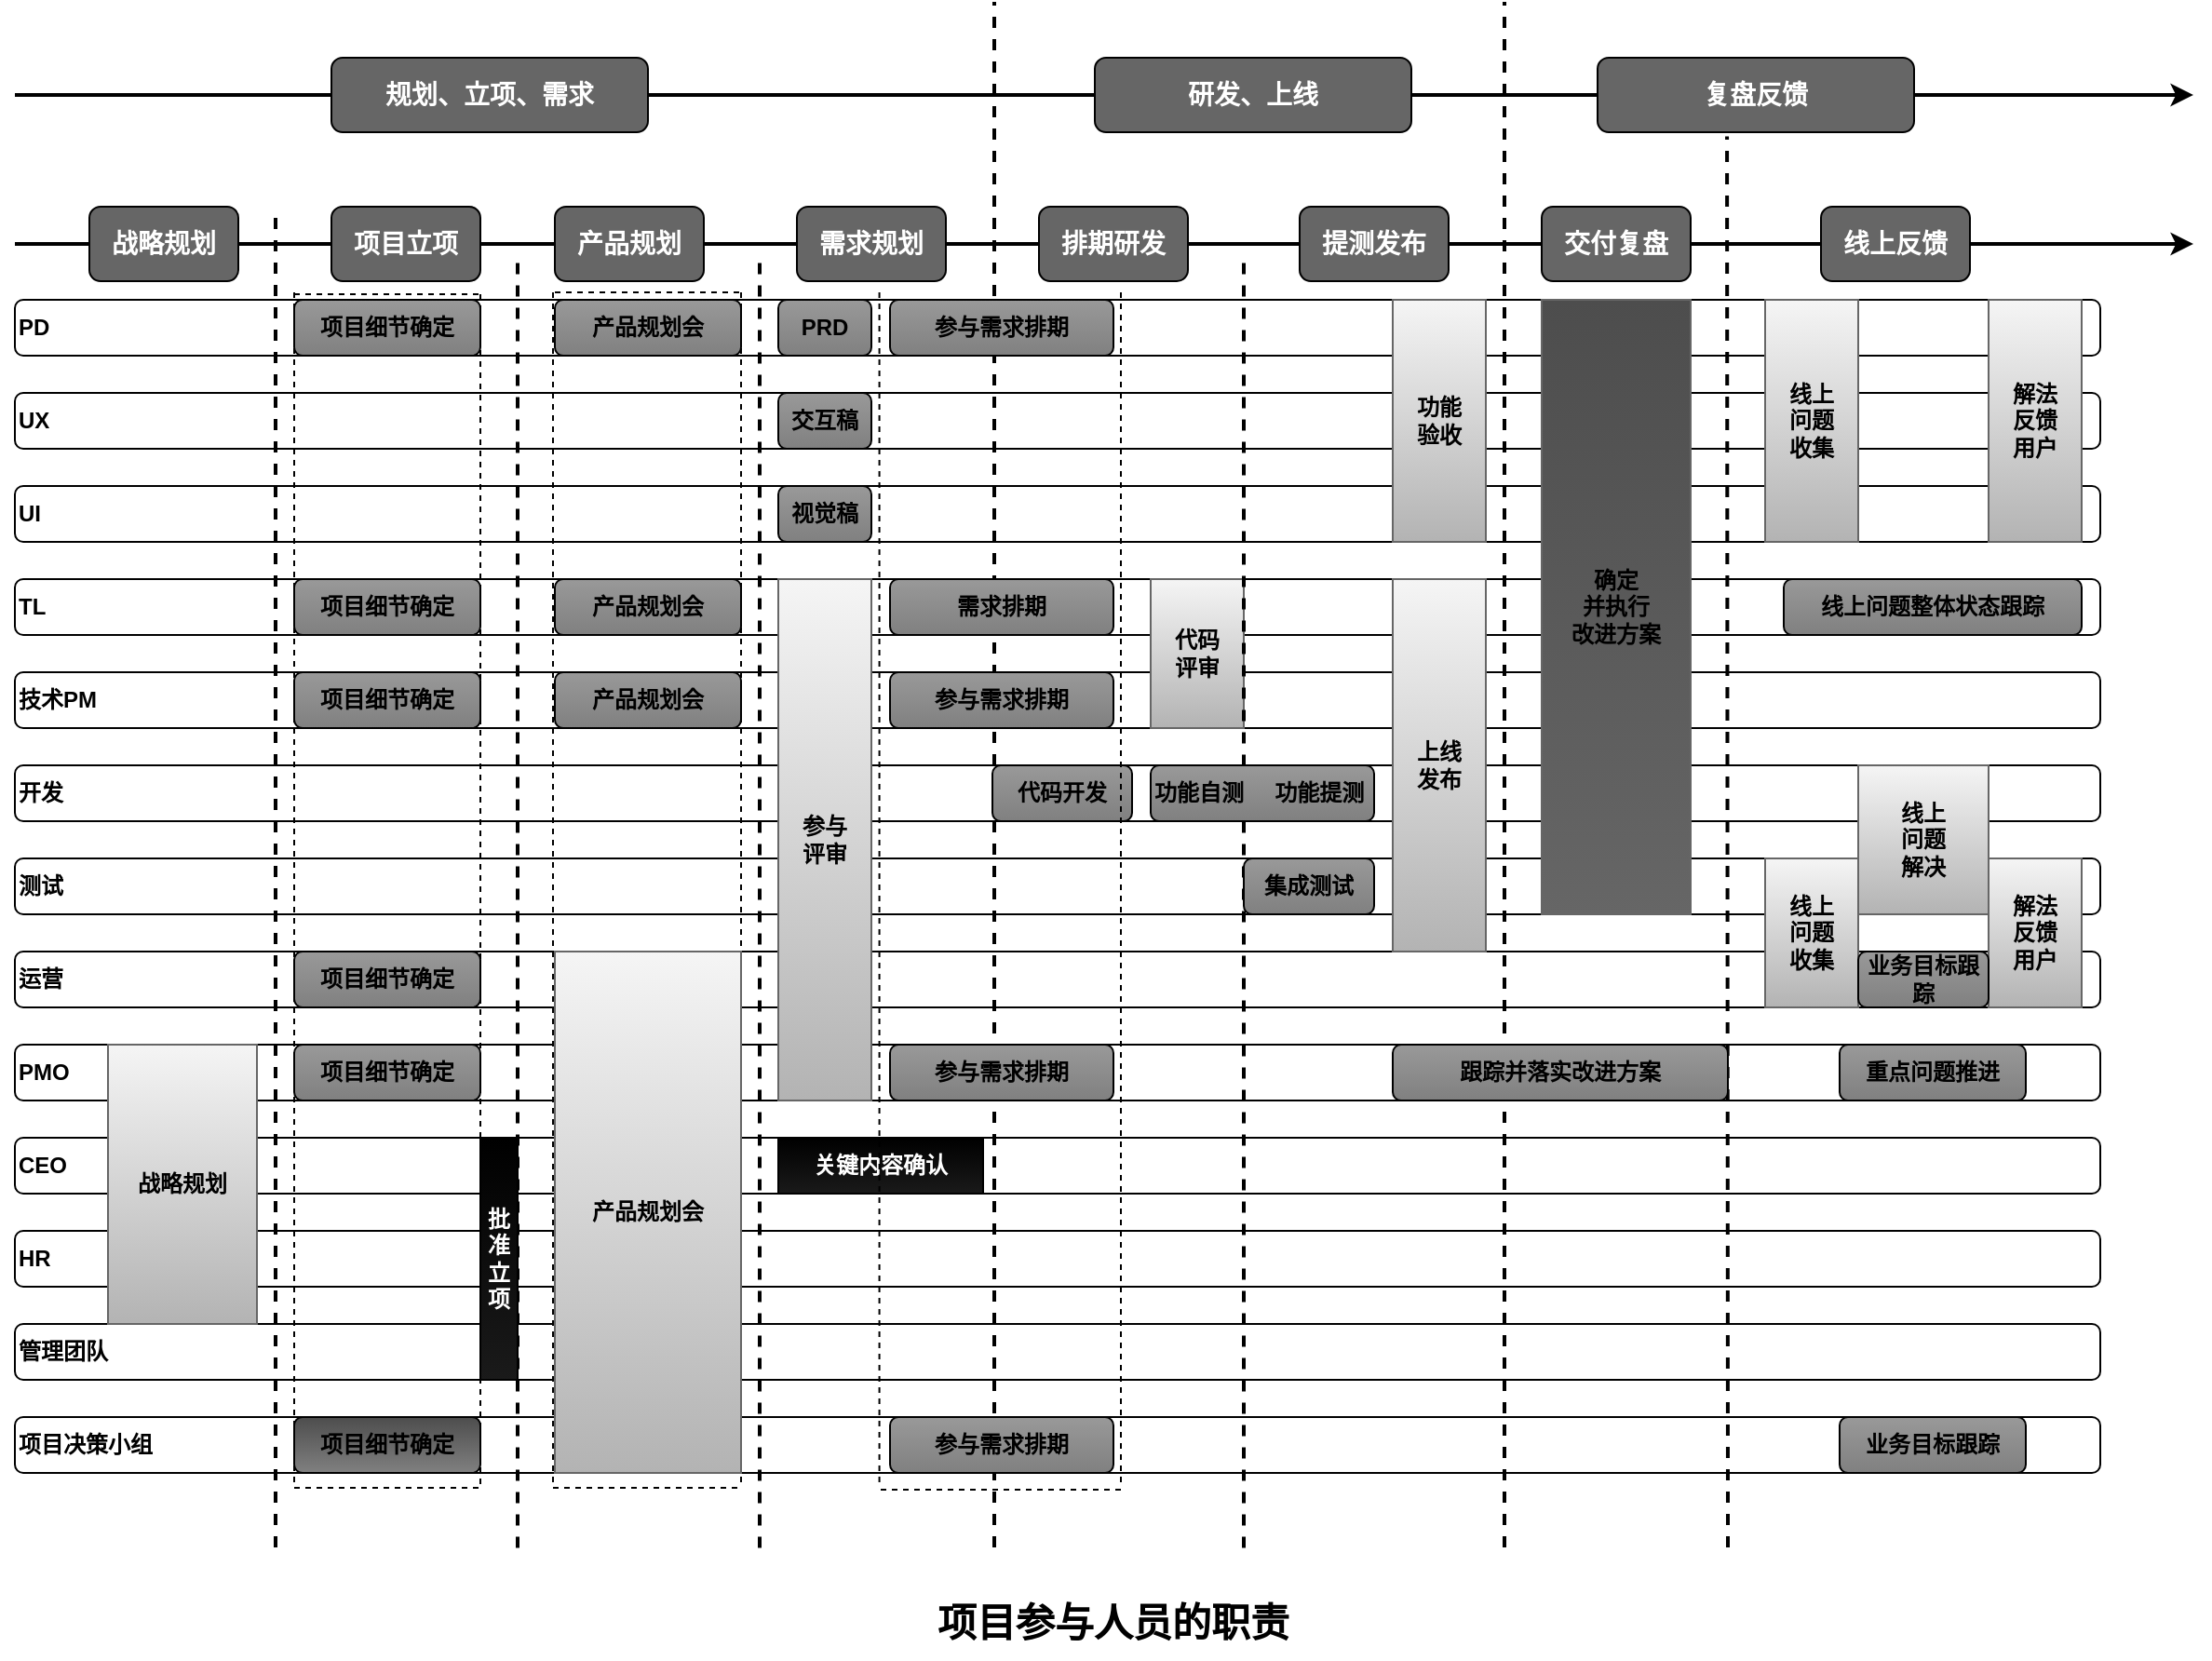<mxfile version="14.2.4" type="github">
  <diagram name="Page-1" id="9361dd3d-8414-5efd-6122-117bd74ce7a7">
    <mxGraphModel dx="1621" dy="1454" grid="1" gridSize="10" guides="1" tooltips="1" connect="1" arrows="1" fold="1" page="0" pageScale="1.5" pageWidth="826" pageHeight="1169" background="#ffffff" math="0" shadow="0">
      <root>
        <mxCell id="0" />
        <mxCell id="1" parent="0" />
        <mxCell id="-TK9tcclzxAQYpOmF-7F-209" value="" style="endArrow=classic;html=1;strokeColor=#000000;strokeWidth=2;" edge="1" parent="1">
          <mxGeometry width="50" height="50" relative="1" as="geometry">
            <mxPoint y="-620" as="sourcePoint" />
            <mxPoint x="1170" y="-620" as="targetPoint" />
          </mxGeometry>
        </mxCell>
        <mxCell id="-TK9tcclzxAQYpOmF-7F-151" value="" style="endArrow=classic;html=1;strokeColor=#000000;strokeWidth=2;" edge="1" parent="1">
          <mxGeometry width="50" height="50" relative="1" as="geometry">
            <mxPoint y="-540" as="sourcePoint" />
            <mxPoint x="1170" y="-540" as="targetPoint" />
          </mxGeometry>
        </mxCell>
        <mxCell id="-TK9tcclzxAQYpOmF-7F-131" value="" style="endArrow=none;html=1;strokeColor=#000000;strokeWidth=2;rounded=1;exitX=1;exitY=0.5;exitDx=0;exitDy=0;" edge="1" parent="1" source="-TK9tcclzxAQYpOmF-7F-140">
          <mxGeometry width="50" height="50" relative="1" as="geometry">
            <mxPoint x="270" y="-540" as="sourcePoint" />
            <mxPoint x="360" y="-540" as="targetPoint" />
          </mxGeometry>
        </mxCell>
        <mxCell id="-TK9tcclzxAQYpOmF-7F-89" value="&lt;b&gt;PD&lt;/b&gt;" style="rounded=1;whiteSpace=wrap;html=1;align=left;" vertex="1" parent="1">
          <mxGeometry y="-510" width="1120" height="30" as="geometry" />
        </mxCell>
        <mxCell id="-TK9tcclzxAQYpOmF-7F-90" value="&lt;b&gt;UX&lt;/b&gt;" style="rounded=1;whiteSpace=wrap;html=1;align=left;" vertex="1" parent="1">
          <mxGeometry y="-460" width="1120" height="30" as="geometry" />
        </mxCell>
        <mxCell id="-TK9tcclzxAQYpOmF-7F-91" value="&lt;b&gt;UI&lt;/b&gt;" style="rounded=1;whiteSpace=wrap;html=1;align=left;" vertex="1" parent="1">
          <mxGeometry y="-410" width="1120" height="30" as="geometry" />
        </mxCell>
        <mxCell id="-TK9tcclzxAQYpOmF-7F-92" value="&lt;b&gt;TL&lt;/b&gt;" style="rounded=1;whiteSpace=wrap;html=1;align=left;" vertex="1" parent="1">
          <mxGeometry y="-360" width="1120" height="30" as="geometry" />
        </mxCell>
        <mxCell id="-TK9tcclzxAQYpOmF-7F-93" value="&lt;b&gt;技术PM&lt;/b&gt;" style="rounded=1;whiteSpace=wrap;html=1;align=left;" vertex="1" parent="1">
          <mxGeometry y="-310" width="1120" height="30" as="geometry" />
        </mxCell>
        <mxCell id="-TK9tcclzxAQYpOmF-7F-94" value="&lt;b&gt;开发&lt;/b&gt;" style="rounded=1;whiteSpace=wrap;html=1;align=left;" vertex="1" parent="1">
          <mxGeometry y="-260" width="1120" height="30" as="geometry" />
        </mxCell>
        <mxCell id="-TK9tcclzxAQYpOmF-7F-95" value="&lt;b&gt;测试&lt;/b&gt;" style="rounded=1;whiteSpace=wrap;html=1;align=left;" vertex="1" parent="1">
          <mxGeometry y="-210" width="1120" height="30" as="geometry" />
        </mxCell>
        <mxCell id="-TK9tcclzxAQYpOmF-7F-96" value="&lt;b&gt;运营&lt;/b&gt;" style="rounded=1;whiteSpace=wrap;html=1;align=left;" vertex="1" parent="1">
          <mxGeometry y="-160" width="1120" height="30" as="geometry" />
        </mxCell>
        <mxCell id="-TK9tcclzxAQYpOmF-7F-97" value="&lt;b&gt;PMO&lt;/b&gt;" style="rounded=1;whiteSpace=wrap;html=1;align=left;" vertex="1" parent="1">
          <mxGeometry y="-110" width="1120" height="30" as="geometry" />
        </mxCell>
        <mxCell id="-TK9tcclzxAQYpOmF-7F-98" value="&lt;b&gt;CEO&lt;/b&gt;" style="rounded=1;whiteSpace=wrap;html=1;align=left;" vertex="1" parent="1">
          <mxGeometry y="-60" width="1120" height="30" as="geometry" />
        </mxCell>
        <mxCell id="-TK9tcclzxAQYpOmF-7F-99" value="&lt;b&gt;HR&lt;/b&gt;" style="rounded=1;whiteSpace=wrap;html=1;align=left;" vertex="1" parent="1">
          <mxGeometry y="-10" width="1120" height="30" as="geometry" />
        </mxCell>
        <mxCell id="-TK9tcclzxAQYpOmF-7F-100" value="&lt;b&gt;项目决策小组&lt;/b&gt;" style="rounded=1;whiteSpace=wrap;html=1;align=left;" vertex="1" parent="1">
          <mxGeometry y="90" width="1120" height="30" as="geometry" />
        </mxCell>
        <mxCell id="-TK9tcclzxAQYpOmF-7F-101" value="&lt;b&gt;管理团队&lt;/b&gt;" style="rounded=1;whiteSpace=wrap;html=1;align=left;" vertex="1" parent="1">
          <mxGeometry y="40" width="1120" height="30" as="geometry" />
        </mxCell>
        <mxCell id="-TK9tcclzxAQYpOmF-7F-135" value="&lt;b&gt;&lt;font color=&quot;#ffffff&quot; style=&quot;font-size: 14px&quot;&gt;战略规划&lt;/font&gt;&lt;/b&gt;" style="rounded=1;whiteSpace=wrap;html=1;fillColor=#666666;gradientColor=#666666;" vertex="1" parent="1">
          <mxGeometry x="40" y="-560" width="80" height="40" as="geometry" />
        </mxCell>
        <mxCell id="-TK9tcclzxAQYpOmF-7F-137" value="&lt;b&gt;&lt;font style=&quot;font-size: 14px&quot; color=&quot;#ffffff&quot;&gt;项目立项&lt;/font&gt;&lt;/b&gt;" style="rounded=1;whiteSpace=wrap;html=1;fillColor=#666666;gradientColor=#666666;" vertex="1" parent="1">
          <mxGeometry x="170" y="-560" width="80" height="40" as="geometry" />
        </mxCell>
        <mxCell id="-TK9tcclzxAQYpOmF-7F-140" value="&lt;b&gt;&lt;font style=&quot;font-size: 14px&quot; color=&quot;#ffffff&quot;&gt;产品规划&lt;/font&gt;&lt;/b&gt;" style="rounded=1;whiteSpace=wrap;html=1;fillColor=#666666;gradientColor=#666666;" vertex="1" parent="1">
          <mxGeometry x="290" y="-560" width="80" height="40" as="geometry" />
        </mxCell>
        <mxCell id="-TK9tcclzxAQYpOmF-7F-142" value="&lt;b&gt;&lt;font style=&quot;font-size: 14px&quot; color=&quot;#ffffff&quot;&gt;需求规划&lt;/font&gt;&lt;/b&gt;" style="rounded=1;whiteSpace=wrap;html=1;fillColor=#666666;gradientColor=#666666;" vertex="1" parent="1">
          <mxGeometry x="420" y="-560" width="80" height="40" as="geometry" />
        </mxCell>
        <mxCell id="-TK9tcclzxAQYpOmF-7F-144" value="&lt;b&gt;&lt;font style=&quot;font-size: 14px&quot; color=&quot;#ffffff&quot;&gt;排期研发&lt;/font&gt;&lt;/b&gt;" style="rounded=1;whiteSpace=wrap;html=1;fillColor=#666666;gradientColor=#666666;" vertex="1" parent="1">
          <mxGeometry x="550" y="-560" width="80" height="40" as="geometry" />
        </mxCell>
        <mxCell id="-TK9tcclzxAQYpOmF-7F-145" value="&lt;b&gt;&lt;font style=&quot;font-size: 14px&quot; color=&quot;#ffffff&quot;&gt;提测发布&lt;/font&gt;&lt;/b&gt;" style="rounded=1;whiteSpace=wrap;html=1;fillColor=#666666;gradientColor=#666666;" vertex="1" parent="1">
          <mxGeometry x="690" y="-560" width="80" height="40" as="geometry" />
        </mxCell>
        <mxCell id="-TK9tcclzxAQYpOmF-7F-146" value="&lt;b&gt;&lt;font style=&quot;font-size: 14px&quot; color=&quot;#ffffff&quot;&gt;交付复盘&lt;/font&gt;&lt;/b&gt;" style="rounded=1;whiteSpace=wrap;html=1;fillColor=#666666;gradientColor=#666666;" vertex="1" parent="1">
          <mxGeometry x="820" y="-560" width="80" height="40" as="geometry" />
        </mxCell>
        <mxCell id="-TK9tcclzxAQYpOmF-7F-147" value="&lt;b&gt;&lt;font style=&quot;font-size: 14px&quot; color=&quot;#ffffff&quot;&gt;线上反馈&lt;/font&gt;&lt;/b&gt;" style="rounded=1;whiteSpace=wrap;html=1;fillColor=#666666;gradientColor=#666666;" vertex="1" parent="1">
          <mxGeometry x="970" y="-560" width="80" height="40" as="geometry" />
        </mxCell>
        <mxCell id="-TK9tcclzxAQYpOmF-7F-148" value="&lt;b&gt;&lt;font style=&quot;font-size: 14px&quot; color=&quot;#ffffff&quot;&gt;规划、立项、需求&lt;/font&gt;&lt;/b&gt;" style="rounded=1;whiteSpace=wrap;html=1;fillColor=#666666;gradientColor=#666666;" vertex="1" parent="1">
          <mxGeometry x="170" y="-640" width="170" height="40" as="geometry" />
        </mxCell>
        <mxCell id="-TK9tcclzxAQYpOmF-7F-149" value="&lt;b&gt;&lt;font style=&quot;font-size: 14px&quot; color=&quot;#ffffff&quot;&gt;研发、上线&lt;/font&gt;&lt;/b&gt;" style="rounded=1;whiteSpace=wrap;html=1;fillColor=#666666;gradientColor=#666666;" vertex="1" parent="1">
          <mxGeometry x="580" y="-640" width="170" height="40" as="geometry" />
        </mxCell>
        <mxCell id="-TK9tcclzxAQYpOmF-7F-150" value="&lt;b&gt;&lt;font style=&quot;font-size: 14px&quot; color=&quot;#ffffff&quot;&gt;复盘反馈&lt;/font&gt;&lt;/b&gt;" style="rounded=1;whiteSpace=wrap;html=1;fillColor=#666666;gradientColor=#666666;" vertex="1" parent="1">
          <mxGeometry x="850" y="-640" width="170" height="40" as="geometry" />
        </mxCell>
        <mxCell id="-TK9tcclzxAQYpOmF-7F-152" value="" style="endArrow=none;dashed=1;html=1;strokeWidth=2;" edge="1" parent="1">
          <mxGeometry width="50" height="50" relative="1" as="geometry">
            <mxPoint x="140" y="160" as="sourcePoint" />
            <mxPoint x="140" y="-560" as="targetPoint" />
          </mxGeometry>
        </mxCell>
        <mxCell id="-TK9tcclzxAQYpOmF-7F-153" value="&lt;b&gt;战略规划&lt;/b&gt;" style="rounded=0;whiteSpace=wrap;html=1;fillColor=#f5f5f5;gradientColor=#b3b3b3;strokeColor=#666666;" vertex="1" parent="1">
          <mxGeometry x="50" y="-110" width="80" height="150" as="geometry" />
        </mxCell>
        <mxCell id="-TK9tcclzxAQYpOmF-7F-154" value="" style="endArrow=none;dashed=1;html=1;strokeWidth=1;entryX=1;entryY=1;entryDx=0;entryDy=0;" edge="1" parent="1">
          <mxGeometry width="50" height="50" relative="1" as="geometry">
            <mxPoint x="250" y="126" as="sourcePoint" />
            <mxPoint x="250" y="-514" as="targetPoint" />
          </mxGeometry>
        </mxCell>
        <mxCell id="-TK9tcclzxAQYpOmF-7F-155" value="" style="endArrow=none;dashed=1;html=1;strokeWidth=1;entryX=1;entryY=1;entryDx=0;entryDy=0;" edge="1" parent="1">
          <mxGeometry width="50" height="50" relative="1" as="geometry">
            <mxPoint x="150" y="125" as="sourcePoint" />
            <mxPoint x="150" y="-515" as="targetPoint" />
          </mxGeometry>
        </mxCell>
        <mxCell id="-TK9tcclzxAQYpOmF-7F-156" value="" style="endArrow=none;dashed=1;html=1;strokeWidth=1;" edge="1" parent="1">
          <mxGeometry width="50" height="50" relative="1" as="geometry">
            <mxPoint x="150" y="-513" as="sourcePoint" />
            <mxPoint x="250" y="-513" as="targetPoint" />
          </mxGeometry>
        </mxCell>
        <mxCell id="-TK9tcclzxAQYpOmF-7F-157" value="&lt;b&gt;项目细节确定&lt;/b&gt;" style="rounded=1;whiteSpace=wrap;html=1;fillColor=#999999;gradientColor=#808080;" vertex="1" parent="1">
          <mxGeometry x="150" y="-510" width="100" height="30" as="geometry" />
        </mxCell>
        <mxCell id="-TK9tcclzxAQYpOmF-7F-158" value="&lt;b&gt;项目细节确定&lt;/b&gt;" style="rounded=1;whiteSpace=wrap;html=1;fillColor=#999999;gradientColor=#808080;" vertex="1" parent="1">
          <mxGeometry x="150" y="-360" width="100" height="30" as="geometry" />
        </mxCell>
        <mxCell id="-TK9tcclzxAQYpOmF-7F-159" value="&lt;b&gt;项目细节确定&lt;/b&gt;" style="rounded=1;whiteSpace=wrap;html=1;fillColor=#999999;gradientColor=#808080;" vertex="1" parent="1">
          <mxGeometry x="150" y="-310" width="100" height="30" as="geometry" />
        </mxCell>
        <mxCell id="-TK9tcclzxAQYpOmF-7F-160" value="&lt;b&gt;项目细节确定&lt;/b&gt;" style="rounded=1;whiteSpace=wrap;html=1;fillColor=#999999;gradientColor=#808080;" vertex="1" parent="1">
          <mxGeometry x="150" y="-160" width="100" height="30" as="geometry" />
        </mxCell>
        <mxCell id="-TK9tcclzxAQYpOmF-7F-161" value="&lt;b&gt;项目细节确定&lt;/b&gt;" style="rounded=1;whiteSpace=wrap;html=1;fillColor=#999999;gradientColor=#808080;" vertex="1" parent="1">
          <mxGeometry x="150" y="-110" width="100" height="30" as="geometry" />
        </mxCell>
        <mxCell id="-TK9tcclzxAQYpOmF-7F-162" value="&lt;b&gt;项目细节确定&lt;/b&gt;" style="rounded=1;whiteSpace=wrap;html=1;gradientColor=#808080;fillColor=#4D4D4D;" vertex="1" parent="1">
          <mxGeometry x="150" y="90" width="100" height="30" as="geometry" />
        </mxCell>
        <mxCell id="-TK9tcclzxAQYpOmF-7F-163" value="" style="endArrow=none;dashed=1;html=1;strokeWidth=1;" edge="1" parent="1">
          <mxGeometry width="50" height="50" relative="1" as="geometry">
            <mxPoint x="150" y="128" as="sourcePoint" />
            <mxPoint x="250" y="128" as="targetPoint" />
          </mxGeometry>
        </mxCell>
        <mxCell id="-TK9tcclzxAQYpOmF-7F-164" value="" style="endArrow=none;dashed=1;html=1;strokeWidth=2;exitX=0.125;exitY=1.34;exitDx=0;exitDy=0;exitPerimeter=0;" edge="1" parent="1">
          <mxGeometry width="50" height="50" relative="1" as="geometry">
            <mxPoint x="270" y="160.2" as="sourcePoint" />
            <mxPoint x="270" y="-530" as="targetPoint" />
          </mxGeometry>
        </mxCell>
        <mxCell id="-TK9tcclzxAQYpOmF-7F-166" value="&lt;b&gt;&lt;font color=&quot;#ffffff&quot;&gt;批准立项&lt;/font&gt;&lt;/b&gt;" style="rounded=0;whiteSpace=wrap;html=1;gradientColor=#1A1A1A;fillColor=#000000;" vertex="1" parent="1">
          <mxGeometry x="250" y="-60" width="20" height="130" as="geometry" />
        </mxCell>
        <mxCell id="-TK9tcclzxAQYpOmF-7F-167" value="&lt;b&gt;产品规划会&lt;/b&gt;" style="rounded=1;whiteSpace=wrap;html=1;fillColor=#999999;gradientColor=#808080;" vertex="1" parent="1">
          <mxGeometry x="290" y="-510" width="100" height="30" as="geometry" />
        </mxCell>
        <mxCell id="-TK9tcclzxAQYpOmF-7F-168" value="" style="endArrow=none;dashed=1;html=1;strokeWidth=2;exitX=0.125;exitY=1.34;exitDx=0;exitDy=0;exitPerimeter=0;" edge="1" parent="1">
          <mxGeometry width="50" height="50" relative="1" as="geometry">
            <mxPoint x="400" y="160.2" as="sourcePoint" />
            <mxPoint x="400" y="-530" as="targetPoint" />
          </mxGeometry>
        </mxCell>
        <mxCell id="-TK9tcclzxAQYpOmF-7F-169" value="" style="endArrow=none;dashed=1;html=1;strokeWidth=1;entryX=1;entryY=1;entryDx=0;entryDy=0;" edge="1" parent="1">
          <mxGeometry width="50" height="50" relative="1" as="geometry">
            <mxPoint x="390" y="125" as="sourcePoint" />
            <mxPoint x="390" y="-515" as="targetPoint" />
          </mxGeometry>
        </mxCell>
        <mxCell id="-TK9tcclzxAQYpOmF-7F-170" value="" style="endArrow=none;dashed=1;html=1;strokeWidth=1;" edge="1" parent="1">
          <mxGeometry width="50" height="50" relative="1" as="geometry">
            <mxPoint x="290" y="-514" as="sourcePoint" />
            <mxPoint x="390" y="-514" as="targetPoint" />
          </mxGeometry>
        </mxCell>
        <mxCell id="-TK9tcclzxAQYpOmF-7F-171" value="" style="endArrow=none;dashed=1;html=1;strokeWidth=1;entryX=1;entryY=1;entryDx=0;entryDy=0;" edge="1" parent="1">
          <mxGeometry width="50" height="50" relative="1" as="geometry">
            <mxPoint x="289" y="125" as="sourcePoint" />
            <mxPoint x="289" y="-515" as="targetPoint" />
          </mxGeometry>
        </mxCell>
        <mxCell id="-TK9tcclzxAQYpOmF-7F-172" value="&lt;b&gt;产品规划会&lt;/b&gt;" style="rounded=1;whiteSpace=wrap;html=1;fillColor=#999999;gradientColor=#808080;" vertex="1" parent="1">
          <mxGeometry x="290" y="-360" width="100" height="30" as="geometry" />
        </mxCell>
        <mxCell id="-TK9tcclzxAQYpOmF-7F-173" value="&lt;b&gt;产品规划会&lt;/b&gt;" style="rounded=1;whiteSpace=wrap;html=1;fillColor=#999999;gradientColor=#808080;" vertex="1" parent="1">
          <mxGeometry x="290" y="-310" width="100" height="30" as="geometry" />
        </mxCell>
        <mxCell id="-TK9tcclzxAQYpOmF-7F-174" value="&lt;b&gt;产品规划会&lt;/b&gt;" style="rounded=0;whiteSpace=wrap;html=1;fillColor=#f5f5f5;gradientColor=#b3b3b3;strokeColor=#666666;" vertex="1" parent="1">
          <mxGeometry x="290" y="-160" width="100" height="280" as="geometry" />
        </mxCell>
        <mxCell id="-TK9tcclzxAQYpOmF-7F-175" value="" style="endArrow=none;dashed=1;html=1;strokeWidth=1;" edge="1" parent="1">
          <mxGeometry width="50" height="50" relative="1" as="geometry">
            <mxPoint x="289" y="128" as="sourcePoint" />
            <mxPoint x="389" y="128" as="targetPoint" />
          </mxGeometry>
        </mxCell>
        <mxCell id="-TK9tcclzxAQYpOmF-7F-176" value="" style="endArrow=none;dashed=1;html=1;strokeWidth=2;" edge="1" parent="1">
          <mxGeometry width="50" height="50" relative="1" as="geometry">
            <mxPoint x="526" y="160" as="sourcePoint" />
            <mxPoint x="526" y="-670" as="targetPoint" />
          </mxGeometry>
        </mxCell>
        <mxCell id="-TK9tcclzxAQYpOmF-7F-177" value="&lt;b&gt;PRD&lt;/b&gt;" style="rounded=1;whiteSpace=wrap;html=1;fillColor=#999999;gradientColor=#808080;" vertex="1" parent="1">
          <mxGeometry x="410" y="-510" width="50" height="30" as="geometry" />
        </mxCell>
        <mxCell id="-TK9tcclzxAQYpOmF-7F-178" value="&lt;b&gt;参与需求排期&lt;/b&gt;" style="rounded=1;whiteSpace=wrap;html=1;fillColor=#999999;gradientColor=#808080;" vertex="1" parent="1">
          <mxGeometry x="470" y="-510" width="120" height="30" as="geometry" />
        </mxCell>
        <mxCell id="-TK9tcclzxAQYpOmF-7F-179" value="&lt;b&gt;交互稿&lt;/b&gt;" style="rounded=1;whiteSpace=wrap;html=1;fillColor=#999999;gradientColor=#808080;" vertex="1" parent="1">
          <mxGeometry x="410" y="-460" width="50" height="30" as="geometry" />
        </mxCell>
        <mxCell id="-TK9tcclzxAQYpOmF-7F-180" value="&lt;b&gt;视觉稿&lt;/b&gt;" style="rounded=1;whiteSpace=wrap;html=1;fillColor=#999999;gradientColor=#808080;" vertex="1" parent="1">
          <mxGeometry x="410" y="-410" width="50" height="30" as="geometry" />
        </mxCell>
        <mxCell id="-TK9tcclzxAQYpOmF-7F-181" value="&lt;b&gt;参与&lt;br&gt;评审&lt;/b&gt;" style="rounded=0;whiteSpace=wrap;html=1;fillColor=#f5f5f5;gradientColor=#b3b3b3;strokeColor=#666666;" vertex="1" parent="1">
          <mxGeometry x="410" y="-360" width="50" height="280" as="geometry" />
        </mxCell>
        <mxCell id="-TK9tcclzxAQYpOmF-7F-182" value="&lt;b&gt;&lt;font color=&quot;#ffffff&quot;&gt;关键内容确认&lt;/font&gt;&lt;/b&gt;" style="rounded=0;whiteSpace=wrap;html=1;gradientColor=#1A1A1A;fillColor=#000000;" vertex="1" parent="1">
          <mxGeometry x="410" y="-60" width="110" height="30" as="geometry" />
        </mxCell>
        <mxCell id="-TK9tcclzxAQYpOmF-7F-183" value="&lt;b&gt;需求排期&lt;/b&gt;" style="rounded=1;whiteSpace=wrap;html=1;fillColor=#999999;gradientColor=#808080;" vertex="1" parent="1">
          <mxGeometry x="470" y="-360" width="120" height="30" as="geometry" />
        </mxCell>
        <mxCell id="-TK9tcclzxAQYpOmF-7F-184" value="&lt;b&gt;参与需求排期&lt;/b&gt;" style="rounded=1;whiteSpace=wrap;html=1;fillColor=#999999;gradientColor=#808080;" vertex="1" parent="1">
          <mxGeometry x="470" y="-310" width="120" height="30" as="geometry" />
        </mxCell>
        <mxCell id="-TK9tcclzxAQYpOmF-7F-185" value="&lt;b&gt;参与需求排期&lt;/b&gt;" style="rounded=1;whiteSpace=wrap;html=1;fillColor=#999999;gradientColor=#808080;" vertex="1" parent="1">
          <mxGeometry x="470" y="-110" width="120" height="30" as="geometry" />
        </mxCell>
        <mxCell id="-TK9tcclzxAQYpOmF-7F-186" value="&lt;b&gt;参与需求排期&lt;/b&gt;" style="rounded=1;whiteSpace=wrap;html=1;fillColor=#999999;gradientColor=#808080;" vertex="1" parent="1">
          <mxGeometry x="470" y="90" width="120" height="30" as="geometry" />
        </mxCell>
        <mxCell id="-TK9tcclzxAQYpOmF-7F-188" value="&lt;b&gt;代码&lt;br&gt;评审&lt;/b&gt;" style="rounded=0;whiteSpace=wrap;html=1;fillColor=#f5f5f5;gradientColor=#b3b3b3;strokeColor=#666666;" vertex="1" parent="1">
          <mxGeometry x="610" y="-360" width="50" height="80" as="geometry" />
        </mxCell>
        <mxCell id="-TK9tcclzxAQYpOmF-7F-189" value="" style="endArrow=none;dashed=1;html=1;strokeWidth=2;exitX=0.125;exitY=1.34;exitDx=0;exitDy=0;exitPerimeter=0;" edge="1" parent="1">
          <mxGeometry width="50" height="50" relative="1" as="geometry">
            <mxPoint x="660" y="160.2" as="sourcePoint" />
            <mxPoint x="660" y="-530" as="targetPoint" />
          </mxGeometry>
        </mxCell>
        <mxCell id="-TK9tcclzxAQYpOmF-7F-190" value="&lt;b&gt;代码开发&lt;/b&gt;" style="rounded=1;whiteSpace=wrap;html=1;fillColor=#999999;gradientColor=#808080;" vertex="1" parent="1">
          <mxGeometry x="525" y="-260" width="75" height="30" as="geometry" />
        </mxCell>
        <mxCell id="-TK9tcclzxAQYpOmF-7F-192" value="&lt;b&gt;功能自测&amp;nbsp; &amp;nbsp; &amp;nbsp;功能提测&lt;/b&gt;" style="rounded=1;whiteSpace=wrap;html=1;fillColor=#999999;gradientColor=#808080;align=left;" vertex="1" parent="1">
          <mxGeometry x="610" y="-260" width="120" height="30" as="geometry" />
        </mxCell>
        <mxCell id="-TK9tcclzxAQYpOmF-7F-193" value="&lt;b&gt;功能&lt;br&gt;验收&lt;/b&gt;" style="rounded=0;whiteSpace=wrap;html=1;fillColor=#f5f5f5;gradientColor=#b3b3b3;strokeColor=#666666;" vertex="1" parent="1">
          <mxGeometry x="740" y="-510" width="50" height="130" as="geometry" />
        </mxCell>
        <mxCell id="-TK9tcclzxAQYpOmF-7F-194" value="" style="endArrow=none;dashed=1;html=1;strokeWidth=2;" edge="1" parent="1">
          <mxGeometry width="50" height="50" relative="1" as="geometry">
            <mxPoint x="800" y="160" as="sourcePoint" />
            <mxPoint x="800" y="-670" as="targetPoint" />
          </mxGeometry>
        </mxCell>
        <mxCell id="-TK9tcclzxAQYpOmF-7F-195" value="&lt;b&gt;上线&lt;br&gt;发布&lt;/b&gt;" style="rounded=0;whiteSpace=wrap;html=1;fillColor=#f5f5f5;gradientColor=#b3b3b3;strokeColor=#666666;" vertex="1" parent="1">
          <mxGeometry x="740" y="-360" width="50" height="200" as="geometry" />
        </mxCell>
        <mxCell id="-TK9tcclzxAQYpOmF-7F-196" value="&lt;b&gt;集成测试&lt;/b&gt;" style="rounded=1;whiteSpace=wrap;html=1;fillColor=#999999;gradientColor=#808080;" vertex="1" parent="1">
          <mxGeometry x="660" y="-210" width="70" height="30" as="geometry" />
        </mxCell>
        <mxCell id="-TK9tcclzxAQYpOmF-7F-197" value="" style="endArrow=none;dashed=1;html=1;strokeWidth=2;entryX=0.409;entryY=1.055;entryDx=0;entryDy=0;entryPerimeter=0;" edge="1" parent="1" target="-TK9tcclzxAQYpOmF-7F-150">
          <mxGeometry width="50" height="50" relative="1" as="geometry">
            <mxPoint x="920" y="160" as="sourcePoint" />
            <mxPoint x="920" y="-560" as="targetPoint" />
          </mxGeometry>
        </mxCell>
        <mxCell id="-TK9tcclzxAQYpOmF-7F-198" value="&lt;b&gt;确定&lt;br&gt;并执行&lt;br&gt;改进方案&lt;/b&gt;" style="rounded=0;whiteSpace=wrap;html=1;strokeColor=#666666;gradientColor=#666666;fillColor=#4D4D4D;" vertex="1" parent="1">
          <mxGeometry x="820" y="-510" width="80" height="330" as="geometry" />
        </mxCell>
        <mxCell id="-TK9tcclzxAQYpOmF-7F-199" value="&lt;b&gt;跟踪并落实改进方案&lt;/b&gt;" style="rounded=1;whiteSpace=wrap;html=1;fillColor=#999999;gradientColor=#808080;align=center;" vertex="1" parent="1">
          <mxGeometry x="740" y="-110" width="180" height="30" as="geometry" />
        </mxCell>
        <mxCell id="-TK9tcclzxAQYpOmF-7F-200" value="&lt;b&gt;线上&lt;br&gt;问题&lt;br&gt;收集&lt;/b&gt;" style="rounded=0;whiteSpace=wrap;html=1;fillColor=#f5f5f5;gradientColor=#b3b3b3;strokeColor=#666666;" vertex="1" parent="1">
          <mxGeometry x="940" y="-510" width="50" height="130" as="geometry" />
        </mxCell>
        <mxCell id="-TK9tcclzxAQYpOmF-7F-201" value="&lt;b&gt;解法&lt;br&gt;反馈&lt;br&gt;用户&lt;/b&gt;" style="rounded=0;whiteSpace=wrap;html=1;fillColor=#f5f5f5;gradientColor=#b3b3b3;strokeColor=#666666;" vertex="1" parent="1">
          <mxGeometry x="1060" y="-510" width="50" height="130" as="geometry" />
        </mxCell>
        <mxCell id="-TK9tcclzxAQYpOmF-7F-202" value="&lt;b&gt;线上问题整体状态跟踪&lt;/b&gt;" style="rounded=1;whiteSpace=wrap;html=1;fillColor=#999999;gradientColor=#808080;" vertex="1" parent="1">
          <mxGeometry x="950" y="-360" width="160" height="30" as="geometry" />
        </mxCell>
        <mxCell id="-TK9tcclzxAQYpOmF-7F-203" value="&lt;b&gt;线上&lt;br&gt;问题&lt;br&gt;收集&lt;/b&gt;" style="rounded=0;whiteSpace=wrap;html=1;fillColor=#f5f5f5;gradientColor=#b3b3b3;strokeColor=#666666;" vertex="1" parent="1">
          <mxGeometry x="940" y="-210" width="50" height="80" as="geometry" />
        </mxCell>
        <mxCell id="-TK9tcclzxAQYpOmF-7F-204" value="&lt;b&gt;解法&lt;br&gt;反馈&lt;br&gt;用户&lt;/b&gt;" style="rounded=0;whiteSpace=wrap;html=1;fillColor=#f5f5f5;gradientColor=#b3b3b3;strokeColor=#666666;" vertex="1" parent="1">
          <mxGeometry x="1060" y="-210" width="50" height="80" as="geometry" />
        </mxCell>
        <mxCell id="-TK9tcclzxAQYpOmF-7F-205" value="&lt;b&gt;业务目标跟踪&lt;/b&gt;" style="rounded=1;whiteSpace=wrap;html=1;fillColor=#999999;gradientColor=#808080;" vertex="1" parent="1">
          <mxGeometry x="990" y="-160" width="70" height="30" as="geometry" />
        </mxCell>
        <mxCell id="-TK9tcclzxAQYpOmF-7F-206" value="&lt;b&gt;线上&lt;br&gt;问题&lt;br&gt;解决&lt;br&gt;&lt;/b&gt;" style="rounded=0;whiteSpace=wrap;html=1;fillColor=#f5f5f5;gradientColor=#b3b3b3;strokeColor=#666666;" vertex="1" parent="1">
          <mxGeometry x="990" y="-260" width="70" height="80" as="geometry" />
        </mxCell>
        <mxCell id="-TK9tcclzxAQYpOmF-7F-207" value="&lt;b&gt;重点问题推进&lt;/b&gt;" style="rounded=1;whiteSpace=wrap;html=1;fillColor=#999999;gradientColor=#808080;" vertex="1" parent="1">
          <mxGeometry x="980" y="-110" width="100" height="30" as="geometry" />
        </mxCell>
        <mxCell id="-TK9tcclzxAQYpOmF-7F-208" value="&lt;b&gt;业务目标跟踪&lt;/b&gt;" style="rounded=1;whiteSpace=wrap;html=1;fillColor=#999999;gradientColor=#808080;" vertex="1" parent="1">
          <mxGeometry x="980" y="90" width="100" height="30" as="geometry" />
        </mxCell>
        <mxCell id="-TK9tcclzxAQYpOmF-7F-210" value="" style="endArrow=none;dashed=1;html=1;strokeWidth=1;entryX=1;entryY=1;entryDx=0;entryDy=0;" edge="1" parent="1">
          <mxGeometry width="50" height="50" relative="1" as="geometry">
            <mxPoint x="464.29" y="125" as="sourcePoint" />
            <mxPoint x="464.29" y="-515" as="targetPoint" />
          </mxGeometry>
        </mxCell>
        <mxCell id="-TK9tcclzxAQYpOmF-7F-211" value="" style="endArrow=none;dashed=1;html=1;strokeWidth=1;entryX=1;entryY=1;entryDx=0;entryDy=0;" edge="1" parent="1">
          <mxGeometry width="50" height="50" relative="1" as="geometry">
            <mxPoint x="594" y="125" as="sourcePoint" />
            <mxPoint x="594" y="-515" as="targetPoint" />
          </mxGeometry>
        </mxCell>
        <mxCell id="-TK9tcclzxAQYpOmF-7F-212" value="" style="endArrow=none;dashed=1;html=1;strokeWidth=1;" edge="1" parent="1">
          <mxGeometry width="50" height="50" relative="1" as="geometry">
            <mxPoint x="465" y="129" as="sourcePoint" />
            <mxPoint x="595" y="129" as="targetPoint" />
          </mxGeometry>
        </mxCell>
        <mxCell id="-TK9tcclzxAQYpOmF-7F-213" value="&lt;b&gt;&lt;font style=&quot;font-size: 21px&quot;&gt;项目参与人员的职责&lt;/font&gt;&lt;/b&gt;" style="rounded=1;whiteSpace=wrap;html=1;fillColor=none;strokeColor=none;" vertex="1" parent="1">
          <mxGeometry x="335" y="180" width="510" height="40" as="geometry" />
        </mxCell>
      </root>
    </mxGraphModel>
  </diagram>
</mxfile>
